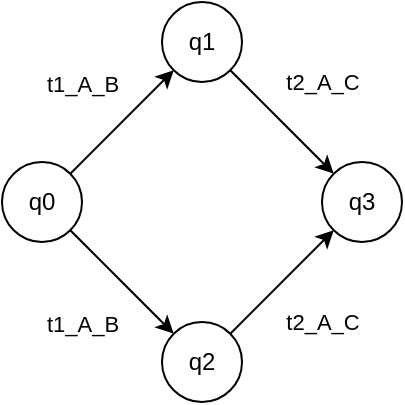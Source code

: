 <mxfile version="22.0.4" type="device">
  <diagram name="Pagina-1" id="nIeyPK9QJzHCQirBHih5">
    <mxGraphModel dx="1434" dy="856" grid="1" gridSize="10" guides="1" tooltips="1" connect="1" arrows="1" fold="1" page="1" pageScale="1" pageWidth="827" pageHeight="1169" math="0" shadow="0">
      <root>
        <mxCell id="0" />
        <mxCell id="1" parent="0" />
        <mxCell id="TcRPlJFlF0x7xFAKsVos-1" style="rounded=0;orthogonalLoop=1;jettySize=auto;html=1;" edge="1" parent="1" source="TcRPlJFlF0x7xFAKsVos-5" target="TcRPlJFlF0x7xFAKsVos-9">
          <mxGeometry relative="1" as="geometry" />
        </mxCell>
        <mxCell id="TcRPlJFlF0x7xFAKsVos-2" value="t1_A_B" style="edgeLabel;html=1;align=center;verticalAlign=middle;resizable=0;points=[];" vertex="1" connectable="0" parent="TcRPlJFlF0x7xFAKsVos-1">
          <mxGeometry x="0.056" y="-1" relative="1" as="geometry">
            <mxPoint x="-22" y="-19" as="offset" />
          </mxGeometry>
        </mxCell>
        <mxCell id="TcRPlJFlF0x7xFAKsVos-3" style="rounded=0;orthogonalLoop=1;jettySize=auto;html=1;" edge="1" parent="1" source="TcRPlJFlF0x7xFAKsVos-5" target="TcRPlJFlF0x7xFAKsVos-12">
          <mxGeometry relative="1" as="geometry">
            <mxPoint x="205.858" y="285.858" as="targetPoint" />
          </mxGeometry>
        </mxCell>
        <mxCell id="TcRPlJFlF0x7xFAKsVos-4" value="t1_A_B" style="edgeLabel;html=1;align=center;verticalAlign=middle;resizable=0;points=[];" vertex="1" connectable="0" parent="TcRPlJFlF0x7xFAKsVos-3">
          <mxGeometry x="-0.13" y="2" relative="1" as="geometry">
            <mxPoint x="-18" y="25" as="offset" />
          </mxGeometry>
        </mxCell>
        <mxCell id="TcRPlJFlF0x7xFAKsVos-5" value="q0" style="ellipse;whiteSpace=wrap;html=1;aspect=fixed;" vertex="1" parent="1">
          <mxGeometry x="120" y="160" width="40" height="40" as="geometry" />
        </mxCell>
        <mxCell id="TcRPlJFlF0x7xFAKsVos-6" value="q3" style="ellipse;whiteSpace=wrap;html=1;aspect=fixed;" vertex="1" parent="1">
          <mxGeometry x="280" y="160" width="40" height="40" as="geometry" />
        </mxCell>
        <mxCell id="TcRPlJFlF0x7xFAKsVos-7" style="rounded=0;orthogonalLoop=1;jettySize=auto;html=1;" edge="1" parent="1" source="TcRPlJFlF0x7xFAKsVos-9" target="TcRPlJFlF0x7xFAKsVos-6">
          <mxGeometry relative="1" as="geometry" />
        </mxCell>
        <mxCell id="TcRPlJFlF0x7xFAKsVos-8" value="t2_A_C" style="edgeLabel;html=1;align=center;verticalAlign=middle;resizable=0;points=[];" vertex="1" connectable="0" parent="TcRPlJFlF0x7xFAKsVos-7">
          <mxGeometry x="-0.251" y="-2" relative="1" as="geometry">
            <mxPoint x="28" y="-15" as="offset" />
          </mxGeometry>
        </mxCell>
        <mxCell id="TcRPlJFlF0x7xFAKsVos-9" value="q1" style="ellipse;whiteSpace=wrap;html=1;aspect=fixed;" vertex="1" parent="1">
          <mxGeometry x="200" y="80" width="40" height="40" as="geometry" />
        </mxCell>
        <mxCell id="TcRPlJFlF0x7xFAKsVos-10" style="rounded=0;orthogonalLoop=1;jettySize=auto;html=1;" edge="1" parent="1" source="TcRPlJFlF0x7xFAKsVos-12" target="TcRPlJFlF0x7xFAKsVos-6">
          <mxGeometry relative="1" as="geometry">
            <mxPoint x="325.858" y="285.858" as="targetPoint" />
          </mxGeometry>
        </mxCell>
        <mxCell id="TcRPlJFlF0x7xFAKsVos-11" value="t2_A_C" style="edgeLabel;html=1;align=center;verticalAlign=middle;resizable=0;points=[];" vertex="1" connectable="0" parent="TcRPlJFlF0x7xFAKsVos-10">
          <mxGeometry x="-0.176" y="-2" relative="1" as="geometry">
            <mxPoint x="23" y="14" as="offset" />
          </mxGeometry>
        </mxCell>
        <mxCell id="TcRPlJFlF0x7xFAKsVos-12" value="q2" style="ellipse;whiteSpace=wrap;html=1;aspect=fixed;" vertex="1" parent="1">
          <mxGeometry x="200" y="240" width="40" height="40" as="geometry" />
        </mxCell>
      </root>
    </mxGraphModel>
  </diagram>
</mxfile>
